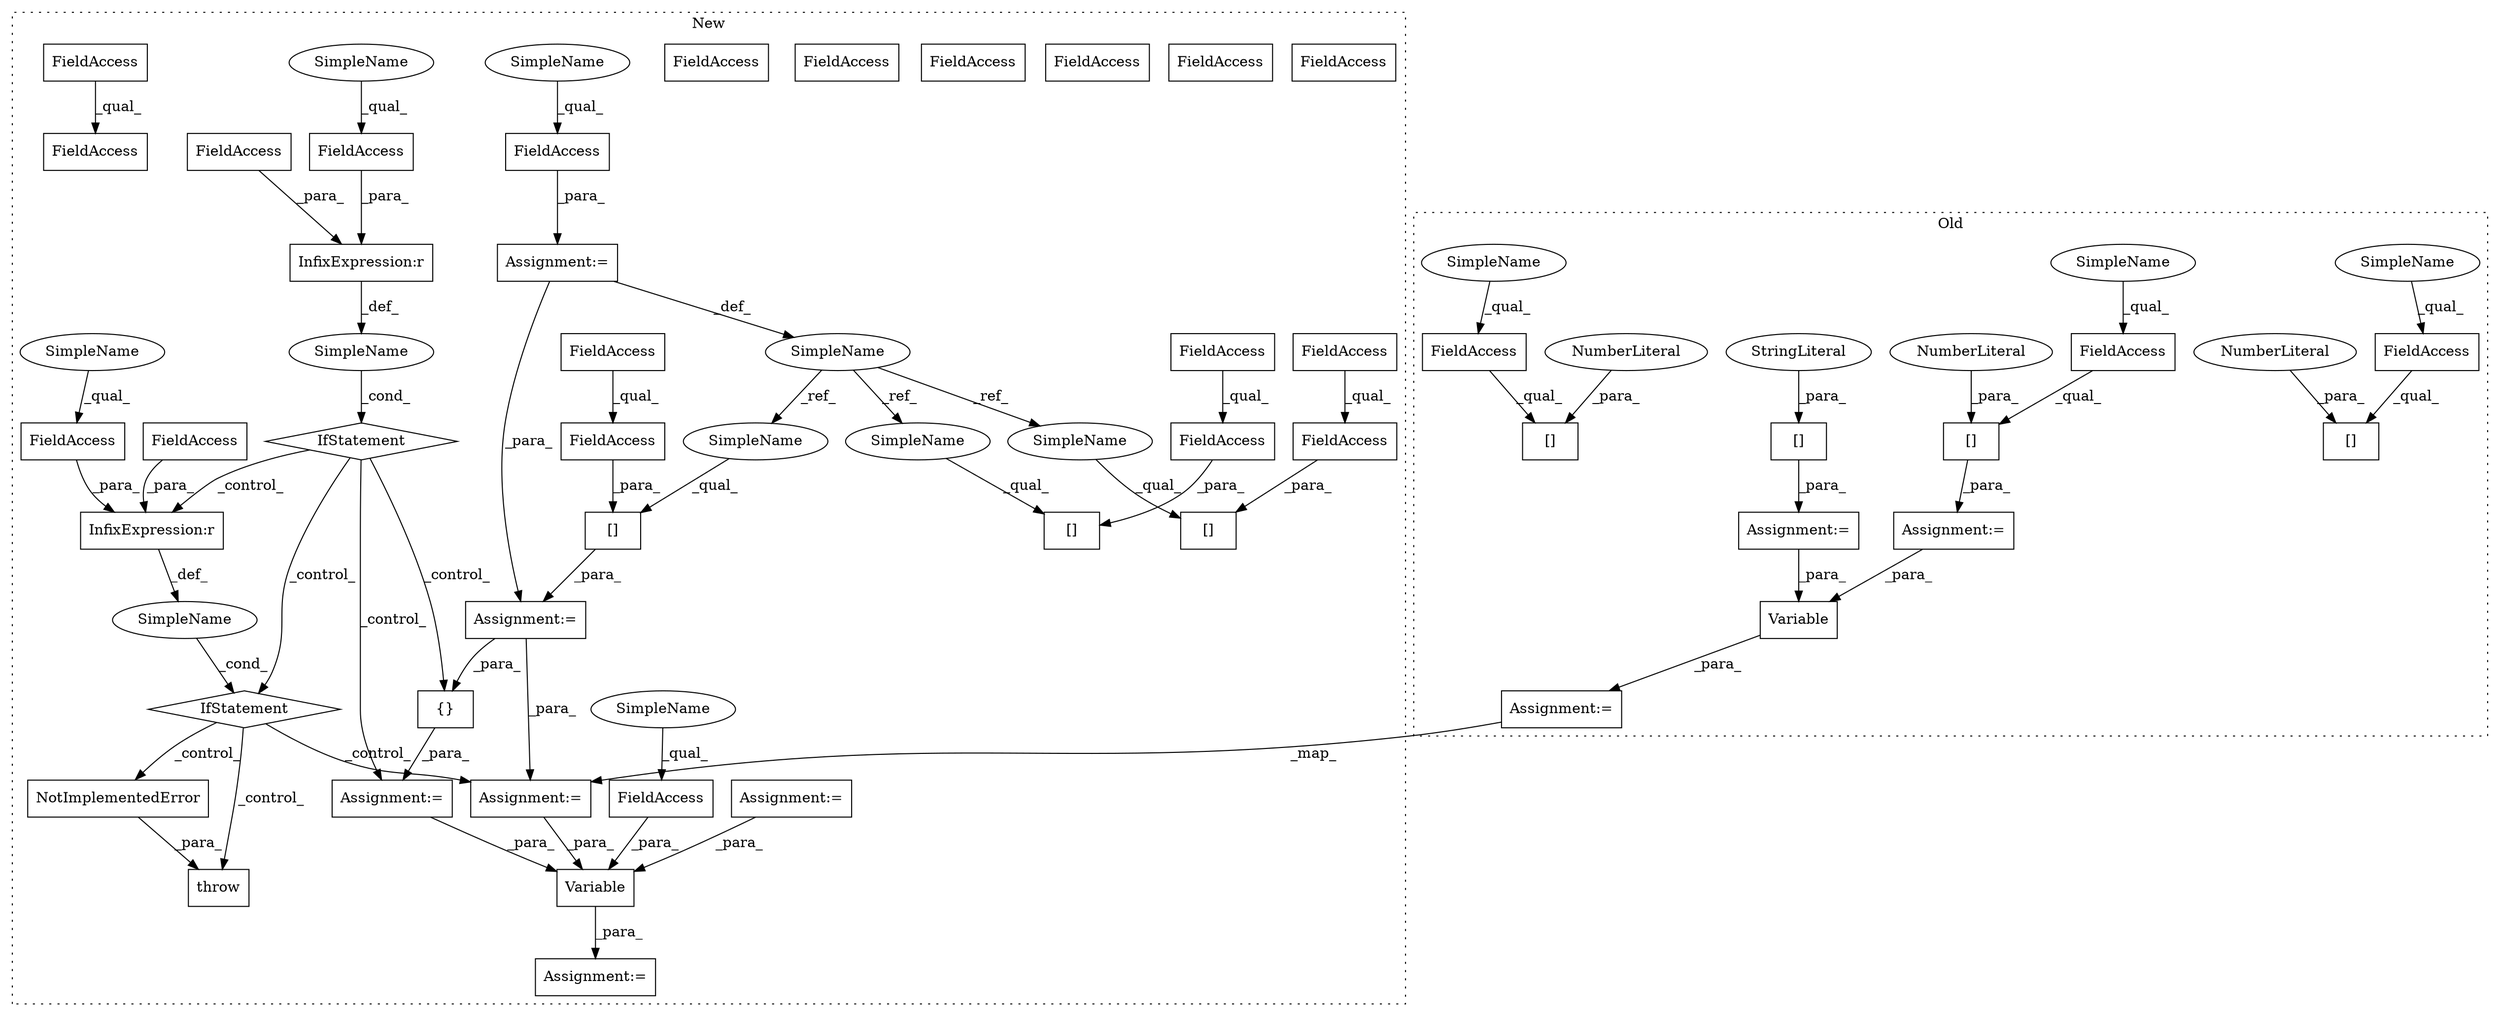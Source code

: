 digraph G {
subgraph cluster0 {
1 [label="Variable" a="32" s="938,968" l="9,1" shape="box"];
26 [label="Assignment:=" a="7" s="937" l="1" shape="box"];
37 [label="Assignment:=" a="7" s="623" l="1" shape="box"];
38 [label="[]" a="2" s="624,633" l="8,1" shape="box"];
39 [label="NumberLiteral" a="34" s="632" l="1" shape="ellipse"];
40 [label="FieldAccess" a="22" s="624" l="7" shape="box"];
41 [label="FieldAccess" a="22" s="647" l="7" shape="box"];
42 [label="[]" a="2" s="647,656" l="8,1" shape="box"];
43 [label="NumberLiteral" a="34" s="655" l="1" shape="ellipse"];
44 [label="FieldAccess" a="22" s="777" l="7" shape="box"];
45 [label="[]" a="2" s="777,786" l="8,1" shape="box"];
46 [label="NumberLiteral" a="34" s="785" l="1" shape="ellipse"];
47 [label="Assignment:=" a="7" s="902" l="1" shape="box"];
48 [label="[]" a="2" s="903,929" l="16,1" shape="box"];
49 [label="StringLiteral" a="45" s="919" l="10" shape="ellipse"];
50 [label="SimpleName" a="42" s="647" l="1" shape="ellipse"];
51 [label="SimpleName" a="42" s="777" l="1" shape="ellipse"];
52 [label="SimpleName" a="42" s="624" l="1" shape="ellipse"];
label = "Old";
style="dotted";
}
subgraph cluster1 {
2 [label="Variable" a="32" s="1506,1537" l="9,1" shape="box"];
3 [label="Assignment:=" a="7" s="1505" l="1" shape="box"];
4 [label="Assignment:=" a="7" s="1292" l="1" shape="box"];
5 [label="IfStatement" a="25" s="1203,1273" l="4,2" shape="diamond"];
6 [label="SimpleName" a="42" s="" l="" shape="ellipse"];
7 [label="{}" a="4" s="1302,1313" l="1,1" shape="box"];
8 [label="FieldAccess" a="22" s="1525" l="12" shape="box"];
9 [label="InfixExpression:r" a="27" s="1219" l="4" shape="box"];
10 [label="NotImplementedError" a="32" s="1471" l="21" shape="box"];
11 [label="throw" a="53" s="1465" l="6" shape="box"];
12 [label="FieldAccess" a="22" s="1223" l="50" shape="box"];
13 [label="Assignment:=" a="7" s="633" l="9" shape="box"];
14 [label="InfixExpression:r" a="27" s="1348" l="4" shape="box"];
15 [label="FieldAccess" a="22" s="1207" l="12" shape="box"];
16 [label="FieldAccess" a="22" s="1352" l="50" shape="box"];
17 [label="FieldAccess" a="22" s="1336" l="12" shape="box"];
18 [label="IfStatement" a="25" s="1332,1402" l="4,2" shape="diamond"];
19 [label="SimpleName" a="42" s="" l="" shape="ellipse"];
20 [label="Assignment:=" a="7" s="683" l="1" shape="box"];
21 [label="[]" a="2" s="959,1019" l="13,1" shape="box"];
22 [label="FieldAccess" a="22" s="684" l="12" shape="box"];
23 [label="[]" a="2" s="1136,1196" l="13,1" shape="box"];
24 [label="SimpleName" a="42" s="671" l="12" shape="ellipse"];
25 [label="[]" a="2" s="704,764" l="13,1" shape="box"];
27 [label="Assignment:=" a="7" s="1421" l="1" shape="box"];
28 [label="FieldAccess" a="22" s="717" l="47" shape="box"];
29 [label="Assignment:=" a="7" s="703" l="1" shape="box"];
30 [label="FieldAccess" a="22" s="1149" l="47" shape="box"];
31 [label="FieldAccess" a="22" s="972" l="47" shape="box"];
32 [label="FieldAccess" a="22" s="1149" l="45" shape="box"];
33 [label="FieldAccess" a="22" s="972" l="45" shape="box"];
34 [label="FieldAccess" a="22" s="717" l="45" shape="box"];
35 [label="FieldAccess" a="22" s="791" l="45" shape="box"];
36 [label="FieldAccess" a="22" s="791" l="47" shape="box"];
53 [label="FieldAccess" a="22" s="1223" l="50" shape="box"];
54 [label="SimpleName" a="42" s="1207" l="1" shape="ellipse"];
55 [label="SimpleName" a="42" s="684" l="1" shape="ellipse"];
56 [label="SimpleName" a="42" s="1525" l="1" shape="ellipse"];
57 [label="SimpleName" a="42" s="1336" l="1" shape="ellipse"];
58 [label="FieldAccess" a="22" s="1149" l="45" shape="box"];
59 [label="FieldAccess" a="22" s="717" l="45" shape="box"];
60 [label="FieldAccess" a="22" s="972" l="45" shape="box"];
61 [label="FieldAccess" a="22" s="791" l="45" shape="box"];
62 [label="SimpleName" a="42" s="704" l="12" shape="ellipse"];
63 [label="SimpleName" a="42" s="1136" l="12" shape="ellipse"];
64 [label="SimpleName" a="42" s="959" l="12" shape="ellipse"];
65 [label="FieldAccess" a="22" s="1352" l="50" shape="box"];
label = "New";
style="dotted";
}
1 -> 26 [label="_para_"];
2 -> 3 [label="_para_"];
4 -> 2 [label="_para_"];
5 -> 18 [label="_control_"];
5 -> 7 [label="_control_"];
5 -> 4 [label="_control_"];
5 -> 14 [label="_control_"];
6 -> 5 [label="_cond_"];
7 -> 4 [label="_para_"];
8 -> 2 [label="_para_"];
9 -> 6 [label="_def_"];
10 -> 11 [label="_para_"];
13 -> 2 [label="_para_"];
14 -> 19 [label="_def_"];
15 -> 9 [label="_para_"];
17 -> 14 [label="_para_"];
18 -> 10 [label="_control_"];
18 -> 11 [label="_control_"];
18 -> 27 [label="_control_"];
19 -> 18 [label="_cond_"];
20 -> 24 [label="_def_"];
20 -> 29 [label="_para_"];
22 -> 20 [label="_para_"];
24 -> 64 [label="_ref_"];
24 -> 63 [label="_ref_"];
24 -> 62 [label="_ref_"];
25 -> 29 [label="_para_"];
26 -> 27 [label="_map_"];
27 -> 2 [label="_para_"];
28 -> 25 [label="_para_"];
29 -> 27 [label="_para_"];
29 -> 7 [label="_para_"];
30 -> 23 [label="_para_"];
31 -> 21 [label="_para_"];
37 -> 1 [label="_para_"];
38 -> 37 [label="_para_"];
39 -> 38 [label="_para_"];
40 -> 38 [label="_qual_"];
41 -> 42 [label="_qual_"];
43 -> 42 [label="_para_"];
44 -> 45 [label="_qual_"];
46 -> 45 [label="_para_"];
47 -> 1 [label="_para_"];
48 -> 47 [label="_para_"];
49 -> 48 [label="_para_"];
50 -> 41 [label="_qual_"];
51 -> 44 [label="_qual_"];
52 -> 40 [label="_qual_"];
53 -> 9 [label="_para_"];
54 -> 15 [label="_qual_"];
55 -> 22 [label="_qual_"];
56 -> 8 [label="_qual_"];
57 -> 17 [label="_qual_"];
58 -> 30 [label="_qual_"];
59 -> 28 [label="_qual_"];
60 -> 31 [label="_qual_"];
61 -> 36 [label="_qual_"];
62 -> 25 [label="_qual_"];
63 -> 23 [label="_qual_"];
64 -> 21 [label="_qual_"];
65 -> 14 [label="_para_"];
}